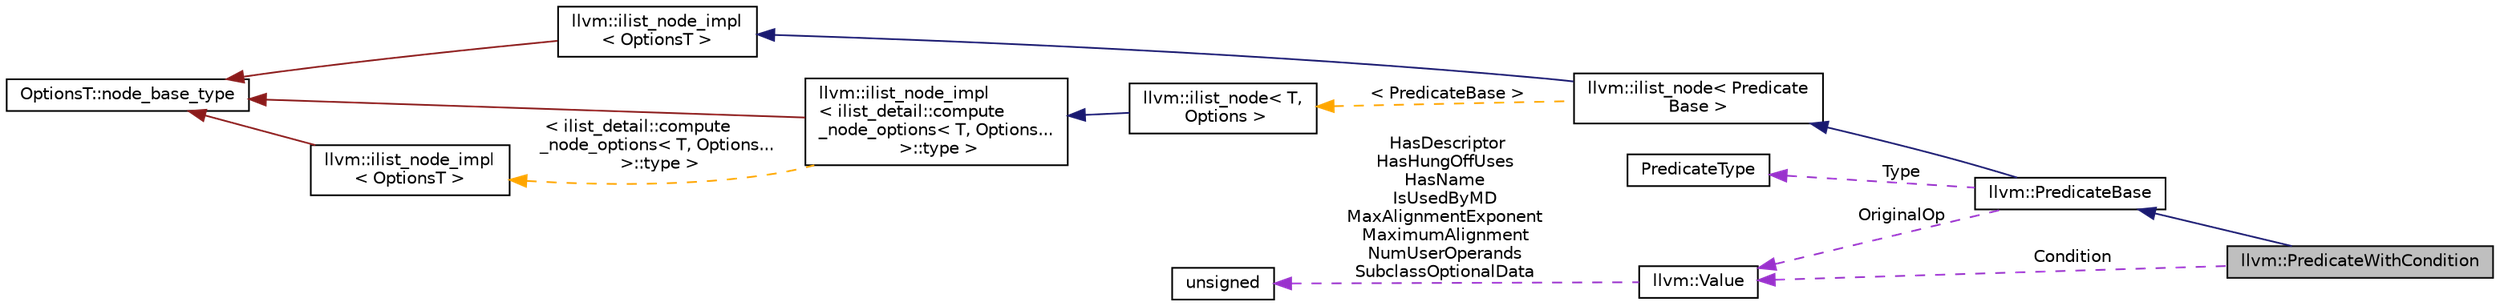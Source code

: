 digraph "llvm::PredicateWithCondition"
{
 // LATEX_PDF_SIZE
  bgcolor="transparent";
  edge [fontname="Helvetica",fontsize="10",labelfontname="Helvetica",labelfontsize="10"];
  node [fontname="Helvetica",fontsize="10",shape="box"];
  rankdir="LR";
  Node1 [label="llvm::PredicateWithCondition",height=0.2,width=0.4,color="black", fillcolor="grey75", style="filled", fontcolor="black",tooltip=" "];
  Node2 -> Node1 [dir="back",color="midnightblue",fontsize="10",style="solid",fontname="Helvetica"];
  Node2 [label="llvm::PredicateBase",height=0.2,width=0.4,color="black",URL="$classllvm_1_1PredicateBase.html",tooltip=" "];
  Node3 -> Node2 [dir="back",color="midnightblue",fontsize="10",style="solid",fontname="Helvetica"];
  Node3 [label="llvm::ilist_node\< Predicate\lBase \>",height=0.2,width=0.4,color="black",URL="$classllvm_1_1ilist__node.html",tooltip=" "];
  Node4 -> Node3 [dir="back",color="midnightblue",fontsize="10",style="solid",fontname="Helvetica"];
  Node4 [label="llvm::ilist_node_impl\l\< OptionsT \>",height=0.2,width=0.4,color="black",URL="$classllvm_1_1ilist__node__impl.html",tooltip="Implementation for an ilist node."];
  Node5 -> Node4 [dir="back",color="firebrick4",fontsize="10",style="solid",fontname="Helvetica"];
  Node5 [label="OptionsT::node_base_type",height=0.2,width=0.4,color="black",tooltip=" "];
  Node6 -> Node3 [dir="back",color="orange",fontsize="10",style="dashed",label=" \< PredicateBase \>" ,fontname="Helvetica"];
  Node6 [label="llvm::ilist_node\< T,\l Options \>",height=0.2,width=0.4,color="black",URL="$classllvm_1_1ilist__node.html",tooltip=" "];
  Node7 -> Node6 [dir="back",color="midnightblue",fontsize="10",style="solid",fontname="Helvetica"];
  Node7 [label="llvm::ilist_node_impl\l\< ilist_detail::compute\l_node_options\< T, Options...\l \>::type \>",height=0.2,width=0.4,color="black",URL="$classllvm_1_1ilist__node__impl.html",tooltip=" "];
  Node5 -> Node7 [dir="back",color="firebrick4",fontsize="10",style="solid",fontname="Helvetica"];
  Node8 -> Node7 [dir="back",color="orange",fontsize="10",style="dashed",label=" \< ilist_detail::compute\l_node_options\< T, Options...\l \>::type \>" ,fontname="Helvetica"];
  Node8 [label="llvm::ilist_node_impl\l\< OptionsT \>",height=0.2,width=0.4,color="black",URL="$classllvm_1_1ilist__node__impl.html",tooltip="Implementation for an ilist node."];
  Node5 -> Node8 [dir="back",color="firebrick4",fontsize="10",style="solid",fontname="Helvetica"];
  Node9 -> Node2 [dir="back",color="darkorchid3",fontsize="10",style="dashed",label=" Type" ,fontname="Helvetica"];
  Node9 [label="PredicateType",height=0.2,width=0.4,color="black",tooltip=" "];
  Node10 -> Node2 [dir="back",color="darkorchid3",fontsize="10",style="dashed",label=" OriginalOp" ,fontname="Helvetica"];
  Node10 [label="llvm::Value",height=0.2,width=0.4,color="black",URL="$classllvm_1_1Value.html",tooltip="LLVM Value Representation."];
  Node11 -> Node10 [dir="back",color="darkorchid3",fontsize="10",style="dashed",label=" HasDescriptor\nHasHungOffUses\nHasName\nIsUsedByMD\nMaxAlignmentExponent\nMaximumAlignment\nNumUserOperands\nSubclassOptionalData" ,fontname="Helvetica"];
  Node11 [label="unsigned",height=0.2,width=0.4,color="black",URL="$classunsigned.html",tooltip=" "];
  Node10 -> Node1 [dir="back",color="darkorchid3",fontsize="10",style="dashed",label=" Condition" ,fontname="Helvetica"];
}

